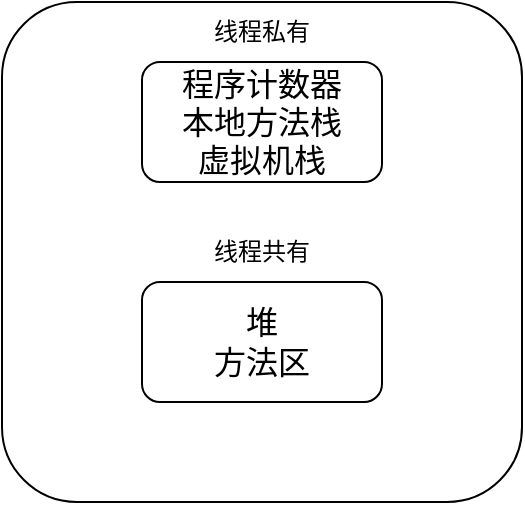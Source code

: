<mxfile version="24.0.5" type="github">
  <diagram name="第 1 页" id="Uc8pmaHipOv8BrhtGk-N">
    <mxGraphModel dx="1026" dy="566" grid="1" gridSize="10" guides="1" tooltips="1" connect="1" arrows="1" fold="1" page="1" pageScale="1" pageWidth="827" pageHeight="1169" math="0" shadow="0">
      <root>
        <mxCell id="0" />
        <mxCell id="1" parent="0" />
        <mxCell id="1E-S2F3XiOlgd8H4mSnj-1" value="" style="rounded=1;whiteSpace=wrap;html=1;" vertex="1" parent="1">
          <mxGeometry x="120" y="120" width="260" height="250" as="geometry" />
        </mxCell>
        <mxCell id="1E-S2F3XiOlgd8H4mSnj-2" value="程序计数器&lt;div style=&quot;font-size: 16px;&quot;&gt;本地方法栈&lt;/div&gt;&lt;div style=&quot;font-size: 16px;&quot;&gt;虚拟机栈&lt;/div&gt;" style="rounded=1;whiteSpace=wrap;html=1;fontSize=16;" vertex="1" parent="1">
          <mxGeometry x="190" y="150" width="120" height="60" as="geometry" />
        </mxCell>
        <mxCell id="1E-S2F3XiOlgd8H4mSnj-3" value="堆&lt;div style=&quot;font-size: 16px;&quot;&gt;方法区&lt;/div&gt;" style="rounded=1;whiteSpace=wrap;html=1;fontSize=16;" vertex="1" parent="1">
          <mxGeometry x="190" y="260" width="120" height="60" as="geometry" />
        </mxCell>
        <mxCell id="1E-S2F3XiOlgd8H4mSnj-4" value="线程私有" style="text;html=1;align=center;verticalAlign=middle;whiteSpace=wrap;rounded=0;" vertex="1" parent="1">
          <mxGeometry x="220" y="120" width="60" height="30" as="geometry" />
        </mxCell>
        <mxCell id="1E-S2F3XiOlgd8H4mSnj-5" value="线程共有" style="text;html=1;align=center;verticalAlign=middle;whiteSpace=wrap;rounded=0;" vertex="1" parent="1">
          <mxGeometry x="220" y="230" width="60" height="30" as="geometry" />
        </mxCell>
      </root>
    </mxGraphModel>
  </diagram>
</mxfile>
